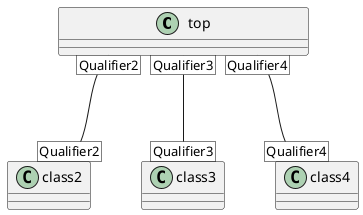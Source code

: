 {
  "sha1": "h7ti5zs11duhnfgx0wg94xh3t8tcf90",
  "insertion": {
    "when": "2024-06-03T18:59:29.246Z",
    "url": "https://forum.plantuml.net/16397/add-qualified-associations-to-class-diagrams",
    "user": "plantuml@gmail.com"
  }
}
@startuml
class top
class class2
class class3
class class4

top [Qualifier2] -- [Qualifier2] class2
top [Qualifier3] -- [Qualifier3] class3
top [Qualifier4] -- [Qualifier4] class4
@enduml
